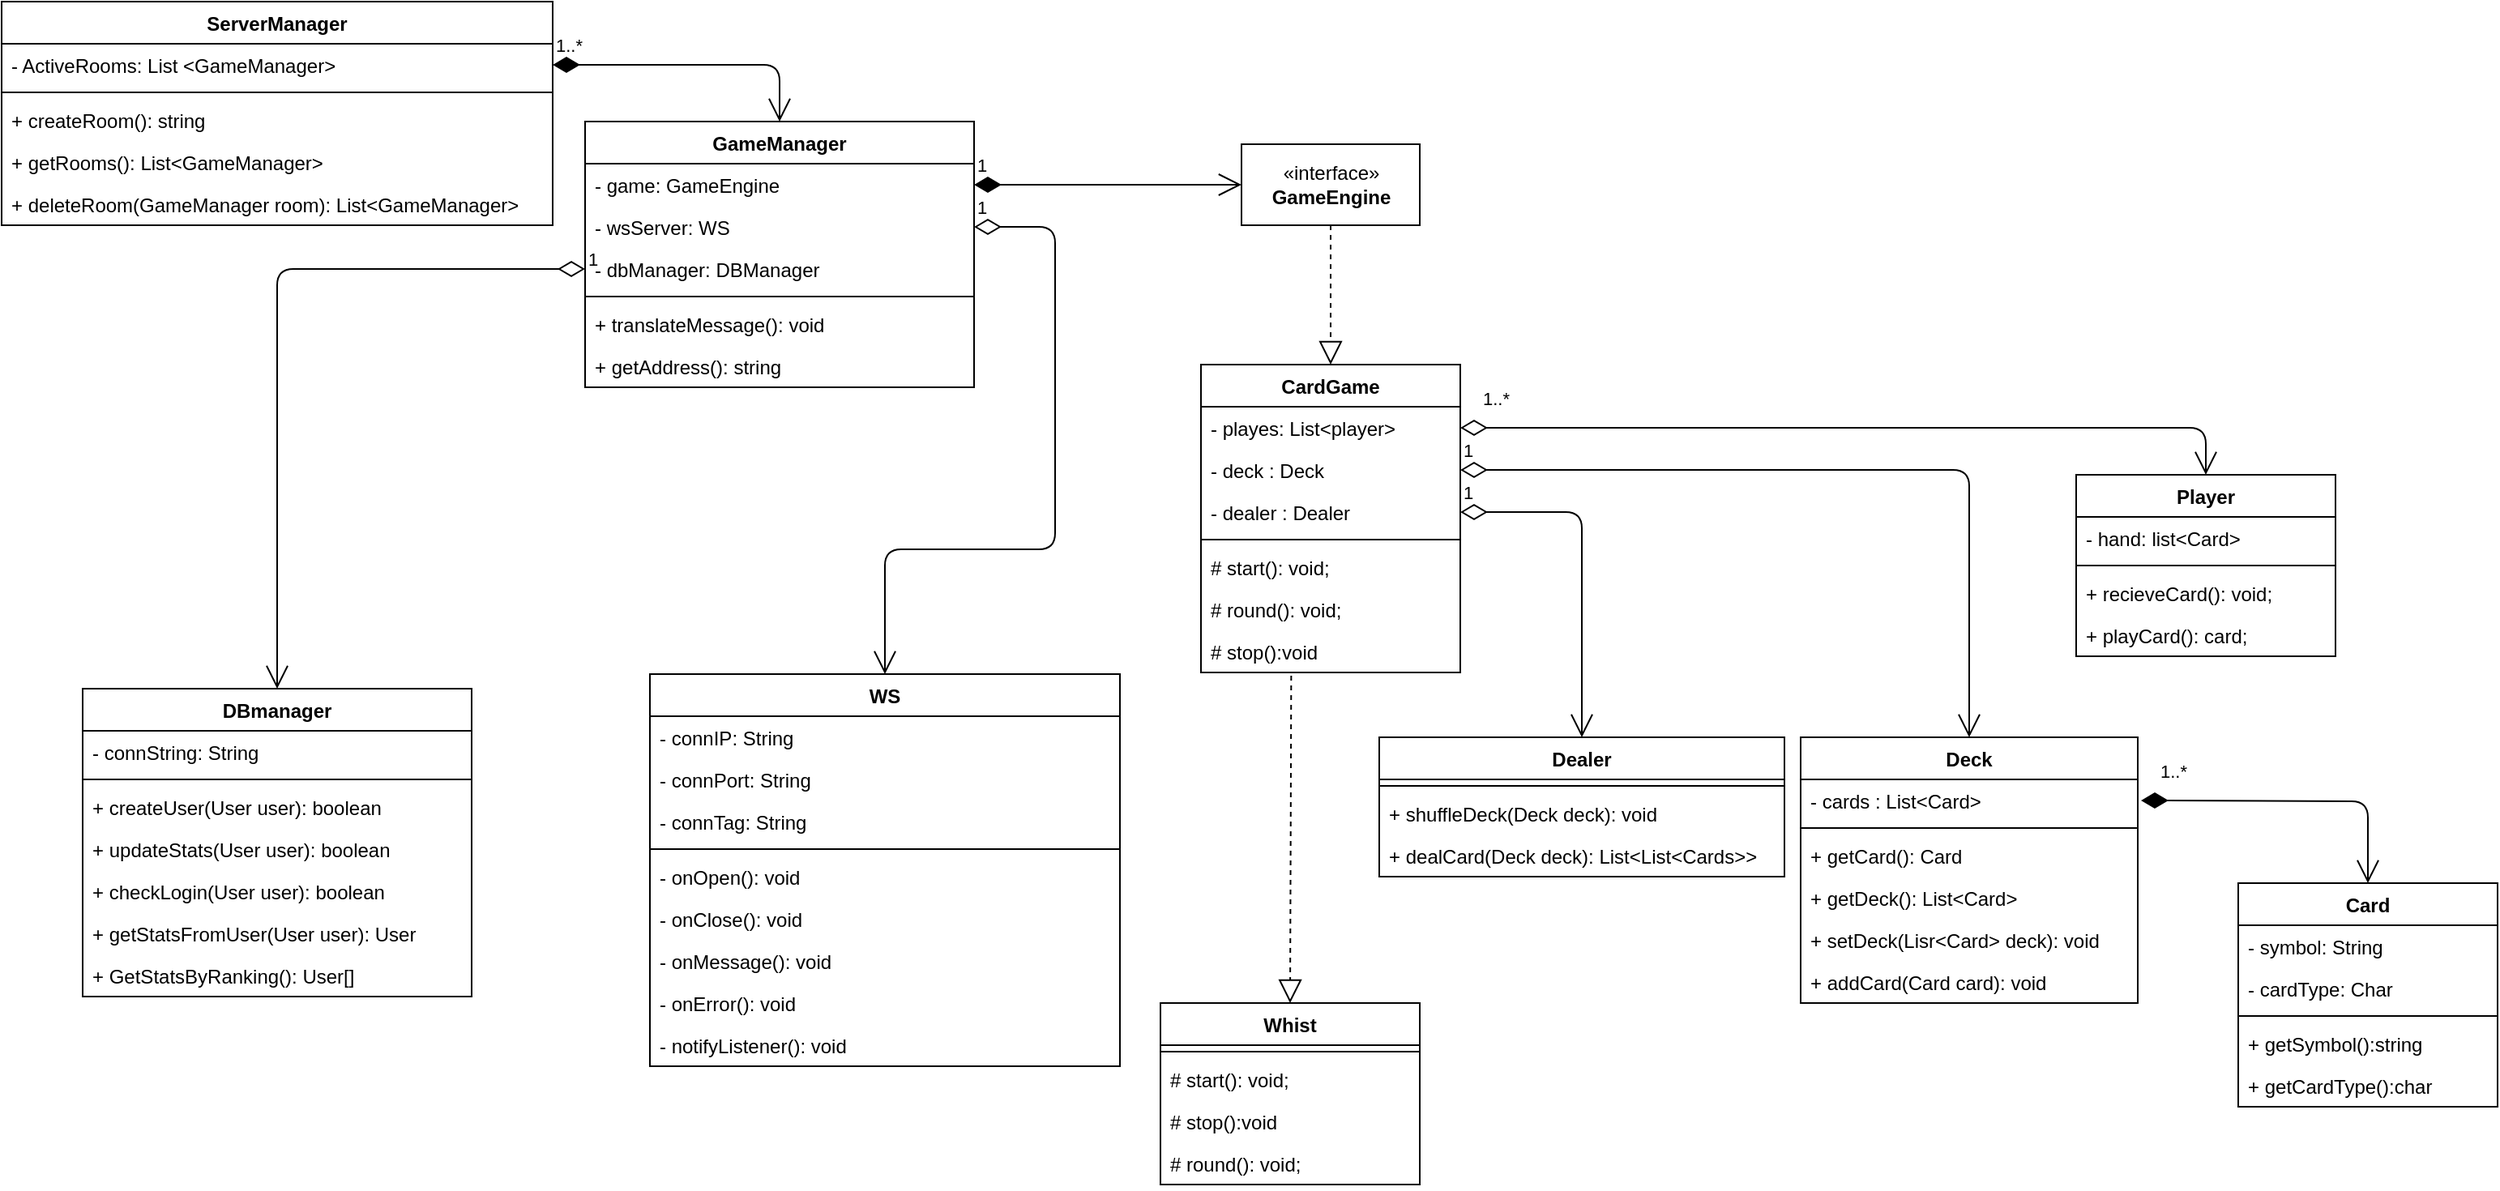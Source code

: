 <mxfile version="14.9.6" type="device"><diagram id="LGpvp5MiIzymhtDuvNgW" name="Side-1"><mxGraphModel dx="1221" dy="714" grid="1" gridSize="10" guides="1" tooltips="1" connect="1" arrows="1" fold="1" page="1" pageScale="1" pageWidth="827" pageHeight="1169" math="0" shadow="0"><root><mxCell id="0"/><mxCell id="1" parent="0"/><mxCell id="LhbMyZ6HMKAQBiNXWhEx-1" value="Player" style="swimlane;fontStyle=1;align=center;verticalAlign=top;childLayout=stackLayout;horizontal=1;startSize=26;horizontalStack=0;resizeParent=1;resizeParentMax=0;resizeLast=0;collapsible=1;marginBottom=0;" parent="1" vertex="1"><mxGeometry x="1300" y="318" width="160" height="112" as="geometry"/></mxCell><mxCell id="LhbMyZ6HMKAQBiNXWhEx-2" value="- hand: list&lt;Card&gt;" style="text;strokeColor=none;fillColor=none;align=left;verticalAlign=top;spacingLeft=4;spacingRight=4;overflow=hidden;rotatable=0;points=[[0,0.5],[1,0.5]];portConstraint=eastwest;" parent="LhbMyZ6HMKAQBiNXWhEx-1" vertex="1"><mxGeometry y="26" width="160" height="26" as="geometry"/></mxCell><mxCell id="LhbMyZ6HMKAQBiNXWhEx-3" value="" style="line;strokeWidth=1;fillColor=none;align=left;verticalAlign=middle;spacingTop=-1;spacingLeft=3;spacingRight=3;rotatable=0;labelPosition=right;points=[];portConstraint=eastwest;" parent="LhbMyZ6HMKAQBiNXWhEx-1" vertex="1"><mxGeometry y="52" width="160" height="8" as="geometry"/></mxCell><mxCell id="LhbMyZ6HMKAQBiNXWhEx-4" value="+ recieveCard(): void;" style="text;strokeColor=none;fillColor=none;align=left;verticalAlign=top;spacingLeft=4;spacingRight=4;overflow=hidden;rotatable=0;points=[[0,0.5],[1,0.5]];portConstraint=eastwest;" parent="LhbMyZ6HMKAQBiNXWhEx-1" vertex="1"><mxGeometry y="60" width="160" height="26" as="geometry"/></mxCell><mxCell id="BYVZmwrGk3JprqsjYRn_-6" value="+ playCard(): card;" style="text;strokeColor=none;fillColor=none;align=left;verticalAlign=top;spacingLeft=4;spacingRight=4;overflow=hidden;rotatable=0;points=[[0,0.5],[1,0.5]];portConstraint=eastwest;" parent="LhbMyZ6HMKAQBiNXWhEx-1" vertex="1"><mxGeometry y="86" width="160" height="26" as="geometry"/></mxCell><mxCell id="LhbMyZ6HMKAQBiNXWhEx-5" value="CardGame" style="swimlane;fontStyle=1;align=center;verticalAlign=top;childLayout=stackLayout;horizontal=1;startSize=26;horizontalStack=0;resizeParent=1;resizeParentMax=0;resizeLast=0;collapsible=1;marginBottom=0;" parent="1" vertex="1"><mxGeometry x="760" y="250" width="160" height="190" as="geometry"/></mxCell><mxCell id="LhbMyZ6HMKAQBiNXWhEx-6" value="- playes: List&lt;player&gt;" style="text;strokeColor=none;fillColor=none;align=left;verticalAlign=top;spacingLeft=4;spacingRight=4;overflow=hidden;rotatable=0;points=[[0,0.5],[1,0.5]];portConstraint=eastwest;" parent="LhbMyZ6HMKAQBiNXWhEx-5" vertex="1"><mxGeometry y="26" width="160" height="26" as="geometry"/></mxCell><mxCell id="LhbMyZ6HMKAQBiNXWhEx-14" value="- deck : Deck" style="text;strokeColor=none;fillColor=none;align=left;verticalAlign=top;spacingLeft=4;spacingRight=4;overflow=hidden;rotatable=0;points=[[0,0.5],[1,0.5]];portConstraint=eastwest;" parent="LhbMyZ6HMKAQBiNXWhEx-5" vertex="1"><mxGeometry y="52" width="160" height="26" as="geometry"/></mxCell><mxCell id="BYVZmwrGk3JprqsjYRn_-9" value="- dealer : Dealer" style="text;strokeColor=none;fillColor=none;align=left;verticalAlign=top;spacingLeft=4;spacingRight=4;overflow=hidden;rotatable=0;points=[[0,0.5],[1,0.5]];portConstraint=eastwest;" parent="LhbMyZ6HMKAQBiNXWhEx-5" vertex="1"><mxGeometry y="78" width="160" height="26" as="geometry"/></mxCell><mxCell id="LhbMyZ6HMKAQBiNXWhEx-7" value="" style="line;strokeWidth=1;fillColor=none;align=left;verticalAlign=middle;spacingTop=-1;spacingLeft=3;spacingRight=3;rotatable=0;labelPosition=right;points=[];portConstraint=eastwest;" parent="LhbMyZ6HMKAQBiNXWhEx-5" vertex="1"><mxGeometry y="104" width="160" height="8" as="geometry"/></mxCell><mxCell id="LhbMyZ6HMKAQBiNXWhEx-8" value="# start(): void;" style="text;strokeColor=none;fillColor=none;align=left;verticalAlign=top;spacingLeft=4;spacingRight=4;overflow=hidden;rotatable=0;points=[[0,0.5],[1,0.5]];portConstraint=eastwest;" parent="LhbMyZ6HMKAQBiNXWhEx-5" vertex="1"><mxGeometry y="112" width="160" height="26" as="geometry"/></mxCell><mxCell id="BYVZmwrGk3JprqsjYRn_-10" value="# round(): void;" style="text;strokeColor=none;fillColor=none;align=left;verticalAlign=top;spacingLeft=4;spacingRight=4;overflow=hidden;rotatable=0;points=[[0,0.5],[1,0.5]];portConstraint=eastwest;" parent="LhbMyZ6HMKAQBiNXWhEx-5" vertex="1"><mxGeometry y="138" width="160" height="26" as="geometry"/></mxCell><mxCell id="BYVZmwrGk3JprqsjYRn_-11" value="# stop():void" style="text;strokeColor=none;fillColor=none;align=left;verticalAlign=top;spacingLeft=4;spacingRight=4;overflow=hidden;rotatable=0;points=[[0,0.5],[1,0.5]];portConstraint=eastwest;" parent="LhbMyZ6HMKAQBiNXWhEx-5" vertex="1"><mxGeometry y="164" width="160" height="26" as="geometry"/></mxCell><mxCell id="LhbMyZ6HMKAQBiNXWhEx-9" value="Card" style="swimlane;fontStyle=1;align=center;verticalAlign=top;childLayout=stackLayout;horizontal=1;startSize=26;horizontalStack=0;resizeParent=1;resizeParentMax=0;resizeLast=0;collapsible=1;marginBottom=0;" parent="1" vertex="1"><mxGeometry x="1400" y="570" width="160" height="138" as="geometry"/></mxCell><mxCell id="LhbMyZ6HMKAQBiNXWhEx-10" value="- symbol: String" style="text;strokeColor=none;fillColor=none;align=left;verticalAlign=top;spacingLeft=4;spacingRight=4;overflow=hidden;rotatable=0;points=[[0,0.5],[1,0.5]];portConstraint=eastwest;" parent="LhbMyZ6HMKAQBiNXWhEx-9" vertex="1"><mxGeometry y="26" width="160" height="26" as="geometry"/></mxCell><mxCell id="BYVZmwrGk3JprqsjYRn_-7" value="- cardType: Char" style="text;strokeColor=none;fillColor=none;align=left;verticalAlign=top;spacingLeft=4;spacingRight=4;overflow=hidden;rotatable=0;points=[[0,0.5],[1,0.5]];portConstraint=eastwest;" parent="LhbMyZ6HMKAQBiNXWhEx-9" vertex="1"><mxGeometry y="52" width="160" height="26" as="geometry"/></mxCell><mxCell id="LhbMyZ6HMKAQBiNXWhEx-11" value="" style="line;strokeWidth=1;fillColor=none;align=left;verticalAlign=middle;spacingTop=-1;spacingLeft=3;spacingRight=3;rotatable=0;labelPosition=right;points=[];portConstraint=eastwest;" parent="LhbMyZ6HMKAQBiNXWhEx-9" vertex="1"><mxGeometry y="78" width="160" height="8" as="geometry"/></mxCell><mxCell id="LhbMyZ6HMKAQBiNXWhEx-12" value="+ getSymbol():string" style="text;strokeColor=none;fillColor=none;align=left;verticalAlign=top;spacingLeft=4;spacingRight=4;overflow=hidden;rotatable=0;points=[[0,0.5],[1,0.5]];portConstraint=eastwest;" parent="LhbMyZ6HMKAQBiNXWhEx-9" vertex="1"><mxGeometry y="86" width="160" height="26" as="geometry"/></mxCell><mxCell id="BYVZmwrGk3JprqsjYRn_-8" value="+ getCardType():char" style="text;strokeColor=none;fillColor=none;align=left;verticalAlign=top;spacingLeft=4;spacingRight=4;overflow=hidden;rotatable=0;points=[[0,0.5],[1,0.5]];portConstraint=eastwest;" parent="LhbMyZ6HMKAQBiNXWhEx-9" vertex="1"><mxGeometry y="112" width="160" height="26" as="geometry"/></mxCell><mxCell id="LhbMyZ6HMKAQBiNXWhEx-13" value="Dealer" style="swimlane;fontStyle=1;align=center;verticalAlign=top;childLayout=stackLayout;horizontal=1;startSize=26;horizontalStack=0;resizeParent=1;resizeParentMax=0;resizeLast=0;collapsible=1;marginBottom=0;" parent="1" vertex="1"><mxGeometry x="870" y="480" width="250" height="86" as="geometry"/></mxCell><mxCell id="LhbMyZ6HMKAQBiNXWhEx-15" value="" style="line;strokeWidth=1;fillColor=none;align=left;verticalAlign=middle;spacingTop=-1;spacingLeft=3;spacingRight=3;rotatable=0;labelPosition=right;points=[];portConstraint=eastwest;" parent="LhbMyZ6HMKAQBiNXWhEx-13" vertex="1"><mxGeometry y="26" width="250" height="8" as="geometry"/></mxCell><mxCell id="LhbMyZ6HMKAQBiNXWhEx-16" value="+ shuffleDeck(Deck deck): void" style="text;strokeColor=none;fillColor=none;align=left;verticalAlign=top;spacingLeft=4;spacingRight=4;overflow=hidden;rotatable=0;points=[[0,0.5],[1,0.5]];portConstraint=eastwest;" parent="LhbMyZ6HMKAQBiNXWhEx-13" vertex="1"><mxGeometry y="34" width="250" height="26" as="geometry"/></mxCell><mxCell id="BYVZmwrGk3JprqsjYRn_-3" value="+ dealCard(Deck deck): List&lt;List&lt;Cards&gt;&gt;" style="text;strokeColor=none;fillColor=none;align=left;verticalAlign=top;spacingLeft=4;spacingRight=4;overflow=hidden;rotatable=0;points=[[0,0.5],[1,0.5]];portConstraint=eastwest;" parent="LhbMyZ6HMKAQBiNXWhEx-13" vertex="1"><mxGeometry y="60" width="250" height="26" as="geometry"/></mxCell><mxCell id="LhbMyZ6HMKAQBiNXWhEx-17" value="Deck" style="swimlane;fontStyle=1;align=center;verticalAlign=top;childLayout=stackLayout;horizontal=1;startSize=26;horizontalStack=0;resizeParent=1;resizeParentMax=0;resizeLast=0;collapsible=1;marginBottom=0;" parent="1" vertex="1"><mxGeometry x="1130" y="480" width="208" height="164" as="geometry"/></mxCell><mxCell id="LhbMyZ6HMKAQBiNXWhEx-18" value="- cards : List&lt;Card&gt;" style="text;strokeColor=none;fillColor=none;align=left;verticalAlign=top;spacingLeft=4;spacingRight=4;overflow=hidden;rotatable=0;points=[[0,0.5],[1,0.5]];portConstraint=eastwest;" parent="LhbMyZ6HMKAQBiNXWhEx-17" vertex="1"><mxGeometry y="26" width="208" height="26" as="geometry"/></mxCell><mxCell id="LhbMyZ6HMKAQBiNXWhEx-19" value="" style="line;strokeWidth=1;fillColor=none;align=left;verticalAlign=middle;spacingTop=-1;spacingLeft=3;spacingRight=3;rotatable=0;labelPosition=right;points=[];portConstraint=eastwest;" parent="LhbMyZ6HMKAQBiNXWhEx-17" vertex="1"><mxGeometry y="52" width="208" height="8" as="geometry"/></mxCell><mxCell id="BYVZmwrGk3JprqsjYRn_-4" value="+ getCard(): Card  &#10;" style="text;strokeColor=none;fillColor=none;align=left;verticalAlign=top;spacingLeft=4;spacingRight=4;overflow=hidden;rotatable=0;points=[[0,0.5],[1,0.5]];portConstraint=eastwest;" parent="LhbMyZ6HMKAQBiNXWhEx-17" vertex="1"><mxGeometry y="60" width="208" height="26" as="geometry"/></mxCell><mxCell id="BYVZmwrGk3JprqsjYRn_-5" value="+ getDeck(): List&lt;Card&gt;" style="text;strokeColor=none;fillColor=none;align=left;verticalAlign=top;spacingLeft=4;spacingRight=4;overflow=hidden;rotatable=0;points=[[0,0.5],[1,0.5]];portConstraint=eastwest;" parent="LhbMyZ6HMKAQBiNXWhEx-17" vertex="1"><mxGeometry y="86" width="208" height="26" as="geometry"/></mxCell><mxCell id="XsHjiqZLsmGGSzh8XiQV-6" value="+ setDeck(Lisr&lt;Card&gt; deck): void" style="text;strokeColor=none;fillColor=none;align=left;verticalAlign=top;spacingLeft=4;spacingRight=4;overflow=hidden;rotatable=0;points=[[0,0.5],[1,0.5]];portConstraint=eastwest;" parent="LhbMyZ6HMKAQBiNXWhEx-17" vertex="1"><mxGeometry y="112" width="208" height="26" as="geometry"/></mxCell><mxCell id="LhbMyZ6HMKAQBiNXWhEx-20" value="+ addCard(Card card): void" style="text;strokeColor=none;fillColor=none;align=left;verticalAlign=top;spacingLeft=4;spacingRight=4;overflow=hidden;rotatable=0;points=[[0,0.5],[1,0.5]];portConstraint=eastwest;" parent="LhbMyZ6HMKAQBiNXWhEx-17" vertex="1"><mxGeometry y="138" width="208" height="26" as="geometry"/></mxCell><mxCell id="LhbMyZ6HMKAQBiNXWhEx-21" value="Whist" style="swimlane;fontStyle=1;align=center;verticalAlign=top;childLayout=stackLayout;horizontal=1;startSize=26;horizontalStack=0;resizeParent=1;resizeParentMax=0;resizeLast=0;collapsible=1;marginBottom=0;" parent="1" vertex="1"><mxGeometry x="735" y="644" width="160" height="112" as="geometry"/></mxCell><mxCell id="LhbMyZ6HMKAQBiNXWhEx-23" value="" style="line;strokeWidth=1;fillColor=none;align=left;verticalAlign=middle;spacingTop=-1;spacingLeft=3;spacingRight=3;rotatable=0;labelPosition=right;points=[];portConstraint=eastwest;" parent="LhbMyZ6HMKAQBiNXWhEx-21" vertex="1"><mxGeometry y="26" width="160" height="8" as="geometry"/></mxCell><mxCell id="gv6tGuNGhFTWK5HiYNQQ-4" value="# start(): void;" style="text;strokeColor=none;fillColor=none;align=left;verticalAlign=top;spacingLeft=4;spacingRight=4;overflow=hidden;rotatable=0;points=[[0,0.5],[1,0.5]];portConstraint=eastwest;" parent="LhbMyZ6HMKAQBiNXWhEx-21" vertex="1"><mxGeometry y="34" width="160" height="26" as="geometry"/></mxCell><mxCell id="gv6tGuNGhFTWK5HiYNQQ-6" value="# stop():void" style="text;strokeColor=none;fillColor=none;align=left;verticalAlign=top;spacingLeft=4;spacingRight=4;overflow=hidden;rotatable=0;points=[[0,0.5],[1,0.5]];portConstraint=eastwest;" parent="LhbMyZ6HMKAQBiNXWhEx-21" vertex="1"><mxGeometry y="60" width="160" height="26" as="geometry"/></mxCell><mxCell id="gv6tGuNGhFTWK5HiYNQQ-5" value="# round(): void;" style="text;strokeColor=none;fillColor=none;align=left;verticalAlign=top;spacingLeft=4;spacingRight=4;overflow=hidden;rotatable=0;points=[[0,0.5],[1,0.5]];portConstraint=eastwest;" parent="LhbMyZ6HMKAQBiNXWhEx-21" vertex="1"><mxGeometry y="86" width="160" height="26" as="geometry"/></mxCell><mxCell id="LhbMyZ6HMKAQBiNXWhEx-38" value="«interface»&lt;br&gt;&lt;b&gt;GameEngine&lt;/b&gt;" style="html=1;" parent="1" vertex="1"><mxGeometry x="785" y="114" width="110" height="50" as="geometry"/></mxCell><mxCell id="LhbMyZ6HMKAQBiNXWhEx-39" value="GameManager" style="swimlane;fontStyle=1;align=center;verticalAlign=top;childLayout=stackLayout;horizontal=1;startSize=26;horizontalStack=0;resizeParent=1;resizeParentMax=0;resizeLast=0;collapsible=1;marginBottom=0;" parent="1" vertex="1"><mxGeometry x="380" y="100" width="240" height="164" as="geometry"/></mxCell><mxCell id="gv6tGuNGhFTWK5HiYNQQ-1" value="- game: GameEngine" style="text;strokeColor=none;fillColor=none;align=left;verticalAlign=top;spacingLeft=4;spacingRight=4;overflow=hidden;rotatable=0;points=[[0,0.5],[1,0.5]];portConstraint=eastwest;" parent="LhbMyZ6HMKAQBiNXWhEx-39" vertex="1"><mxGeometry y="26" width="240" height="26" as="geometry"/></mxCell><mxCell id="gv6tGuNGhFTWK5HiYNQQ-2" value="- wsServer: WS" style="text;strokeColor=none;fillColor=none;align=left;verticalAlign=top;spacingLeft=4;spacingRight=4;overflow=hidden;rotatable=0;points=[[0,0.5],[1,0.5]];portConstraint=eastwest;" parent="LhbMyZ6HMKAQBiNXWhEx-39" vertex="1"><mxGeometry y="52" width="240" height="26" as="geometry"/></mxCell><mxCell id="LhbMyZ6HMKAQBiNXWhEx-40" value="- dbManager: DBManager" style="text;strokeColor=none;fillColor=none;align=left;verticalAlign=top;spacingLeft=4;spacingRight=4;overflow=hidden;rotatable=0;points=[[0,0.5],[1,0.5]];portConstraint=eastwest;" parent="LhbMyZ6HMKAQBiNXWhEx-39" vertex="1"><mxGeometry y="78" width="240" height="26" as="geometry"/></mxCell><mxCell id="LhbMyZ6HMKAQBiNXWhEx-41" value="" style="line;strokeWidth=1;fillColor=none;align=left;verticalAlign=middle;spacingTop=-1;spacingLeft=3;spacingRight=3;rotatable=0;labelPosition=right;points=[];portConstraint=eastwest;" parent="LhbMyZ6HMKAQBiNXWhEx-39" vertex="1"><mxGeometry y="104" width="240" height="8" as="geometry"/></mxCell><mxCell id="LhbMyZ6HMKAQBiNXWhEx-42" value="+ translateMessage(): void" style="text;strokeColor=none;fillColor=none;align=left;verticalAlign=top;spacingLeft=4;spacingRight=4;overflow=hidden;rotatable=0;points=[[0,0.5],[1,0.5]];portConstraint=eastwest;" parent="LhbMyZ6HMKAQBiNXWhEx-39" vertex="1"><mxGeometry y="112" width="240" height="26" as="geometry"/></mxCell><mxCell id="gv6tGuNGhFTWK5HiYNQQ-3" value="+ getAddress(): string" style="text;strokeColor=none;fillColor=none;align=left;verticalAlign=top;spacingLeft=4;spacingRight=4;overflow=hidden;rotatable=0;points=[[0,0.5],[1,0.5]];portConstraint=eastwest;" parent="LhbMyZ6HMKAQBiNXWhEx-39" vertex="1"><mxGeometry y="138" width="240" height="26" as="geometry"/></mxCell><mxCell id="LhbMyZ6HMKAQBiNXWhEx-43" value="WS" style="swimlane;fontStyle=1;align=center;verticalAlign=top;childLayout=stackLayout;horizontal=1;startSize=26;horizontalStack=0;resizeParent=1;resizeParentMax=0;resizeLast=0;collapsible=1;marginBottom=0;" parent="1" vertex="1"><mxGeometry x="420" y="441" width="290" height="242" as="geometry"/></mxCell><mxCell id="XsHjiqZLsmGGSzh8XiQV-8" value="- connIP: String" style="text;strokeColor=none;fillColor=none;align=left;verticalAlign=top;spacingLeft=4;spacingRight=4;overflow=hidden;rotatable=0;points=[[0,0.5],[1,0.5]];portConstraint=eastwest;" parent="LhbMyZ6HMKAQBiNXWhEx-43" vertex="1"><mxGeometry y="26" width="290" height="26" as="geometry"/></mxCell><mxCell id="XsHjiqZLsmGGSzh8XiQV-7" value="- connPort: String" style="text;strokeColor=none;fillColor=none;align=left;verticalAlign=top;spacingLeft=4;spacingRight=4;overflow=hidden;rotatable=0;points=[[0,0.5],[1,0.5]];portConstraint=eastwest;" parent="LhbMyZ6HMKAQBiNXWhEx-43" vertex="1"><mxGeometry y="52" width="290" height="26" as="geometry"/></mxCell><mxCell id="LhbMyZ6HMKAQBiNXWhEx-44" value="- connTag: String" style="text;strokeColor=none;fillColor=none;align=left;verticalAlign=top;spacingLeft=4;spacingRight=4;overflow=hidden;rotatable=0;points=[[0,0.5],[1,0.5]];portConstraint=eastwest;" parent="LhbMyZ6HMKAQBiNXWhEx-43" vertex="1"><mxGeometry y="78" width="290" height="26" as="geometry"/></mxCell><mxCell id="LhbMyZ6HMKAQBiNXWhEx-45" value="" style="line;strokeWidth=1;fillColor=none;align=left;verticalAlign=middle;spacingTop=-1;spacingLeft=3;spacingRight=3;rotatable=0;labelPosition=right;points=[];portConstraint=eastwest;" parent="LhbMyZ6HMKAQBiNXWhEx-43" vertex="1"><mxGeometry y="104" width="290" height="8" as="geometry"/></mxCell><mxCell id="LhbMyZ6HMKAQBiNXWhEx-46" value="- onOpen(): void" style="text;strokeColor=none;fillColor=none;align=left;verticalAlign=top;spacingLeft=4;spacingRight=4;overflow=hidden;rotatable=0;points=[[0,0.5],[1,0.5]];portConstraint=eastwest;" parent="LhbMyZ6HMKAQBiNXWhEx-43" vertex="1"><mxGeometry y="112" width="290" height="26" as="geometry"/></mxCell><mxCell id="XsHjiqZLsmGGSzh8XiQV-9" value="- onClose(): void" style="text;strokeColor=none;fillColor=none;align=left;verticalAlign=top;spacingLeft=4;spacingRight=4;overflow=hidden;rotatable=0;points=[[0,0.5],[1,0.5]];portConstraint=eastwest;" parent="LhbMyZ6HMKAQBiNXWhEx-43" vertex="1"><mxGeometry y="138" width="290" height="26" as="geometry"/></mxCell><mxCell id="XsHjiqZLsmGGSzh8XiQV-10" value="- onMessage(): void" style="text;strokeColor=none;fillColor=none;align=left;verticalAlign=top;spacingLeft=4;spacingRight=4;overflow=hidden;rotatable=0;points=[[0,0.5],[1,0.5]];portConstraint=eastwest;" parent="LhbMyZ6HMKAQBiNXWhEx-43" vertex="1"><mxGeometry y="164" width="290" height="26" as="geometry"/></mxCell><mxCell id="XsHjiqZLsmGGSzh8XiQV-11" value="- onError(): void" style="text;strokeColor=none;fillColor=none;align=left;verticalAlign=top;spacingLeft=4;spacingRight=4;overflow=hidden;rotatable=0;points=[[0,0.5],[1,0.5]];portConstraint=eastwest;" parent="LhbMyZ6HMKAQBiNXWhEx-43" vertex="1"><mxGeometry y="190" width="290" height="26" as="geometry"/></mxCell><mxCell id="XsHjiqZLsmGGSzh8XiQV-12" value="- notifyListener(): void" style="text;strokeColor=none;fillColor=none;align=left;verticalAlign=top;spacingLeft=4;spacingRight=4;overflow=hidden;rotatable=0;points=[[0,0.5],[1,0.5]];portConstraint=eastwest;" parent="LhbMyZ6HMKAQBiNXWhEx-43" vertex="1"><mxGeometry y="216" width="290" height="26" as="geometry"/></mxCell><mxCell id="LhbMyZ6HMKAQBiNXWhEx-47" value="ServerManager" style="swimlane;fontStyle=1;align=center;verticalAlign=top;childLayout=stackLayout;horizontal=1;startSize=26;horizontalStack=0;resizeParent=1;resizeParentMax=0;resizeLast=0;collapsible=1;marginBottom=0;" parent="1" vertex="1"><mxGeometry x="20" y="26" width="340" height="138" as="geometry"/></mxCell><mxCell id="LhbMyZ6HMKAQBiNXWhEx-48" value="- ActiveRooms: List &lt;GameManager&gt;" style="text;strokeColor=none;fillColor=none;align=left;verticalAlign=top;spacingLeft=4;spacingRight=4;overflow=hidden;rotatable=0;points=[[0,0.5],[1,0.5]];portConstraint=eastwest;" parent="LhbMyZ6HMKAQBiNXWhEx-47" vertex="1"><mxGeometry y="26" width="340" height="26" as="geometry"/></mxCell><mxCell id="LhbMyZ6HMKAQBiNXWhEx-49" value="" style="line;strokeWidth=1;fillColor=none;align=left;verticalAlign=middle;spacingTop=-1;spacingLeft=3;spacingRight=3;rotatable=0;labelPosition=right;points=[];portConstraint=eastwest;" parent="LhbMyZ6HMKAQBiNXWhEx-47" vertex="1"><mxGeometry y="52" width="340" height="8" as="geometry"/></mxCell><mxCell id="XsHjiqZLsmGGSzh8XiQV-13" value="+ createRoom(): string" style="text;strokeColor=none;fillColor=none;align=left;verticalAlign=top;spacingLeft=4;spacingRight=4;overflow=hidden;rotatable=0;points=[[0,0.5],[1,0.5]];portConstraint=eastwest;" parent="LhbMyZ6HMKAQBiNXWhEx-47" vertex="1"><mxGeometry y="60" width="340" height="26" as="geometry"/></mxCell><mxCell id="XsHjiqZLsmGGSzh8XiQV-14" value="+ getRooms(): List&lt;GameManager&gt;" style="text;strokeColor=none;fillColor=none;align=left;verticalAlign=top;spacingLeft=4;spacingRight=4;overflow=hidden;rotatable=0;points=[[0,0.5],[1,0.5]];portConstraint=eastwest;" parent="LhbMyZ6HMKAQBiNXWhEx-47" vertex="1"><mxGeometry y="86" width="340" height="26" as="geometry"/></mxCell><mxCell id="LhbMyZ6HMKAQBiNXWhEx-50" value="+ deleteRoom(GameManager room): List&lt;GameManager&gt;" style="text;strokeColor=none;fillColor=none;align=left;verticalAlign=top;spacingLeft=4;spacingRight=4;overflow=hidden;rotatable=0;points=[[0,0.5],[1,0.5]];portConstraint=eastwest;" parent="LhbMyZ6HMKAQBiNXWhEx-47" vertex="1"><mxGeometry y="112" width="340" height="26" as="geometry"/></mxCell><mxCell id="BYVZmwrGk3JprqsjYRn_-12" value="DBmanager" style="swimlane;fontStyle=1;align=center;verticalAlign=top;childLayout=stackLayout;horizontal=1;startSize=26;horizontalStack=0;resizeParent=1;resizeParentMax=0;resizeLast=0;collapsible=1;marginBottom=0;" parent="1" vertex="1"><mxGeometry x="70" y="450" width="240" height="190" as="geometry"/></mxCell><mxCell id="BYVZmwrGk3JprqsjYRn_-13" value="- connString: String" style="text;strokeColor=none;fillColor=none;align=left;verticalAlign=top;spacingLeft=4;spacingRight=4;overflow=hidden;rotatable=0;points=[[0,0.5],[1,0.5]];portConstraint=eastwest;" parent="BYVZmwrGk3JprqsjYRn_-12" vertex="1"><mxGeometry y="26" width="240" height="26" as="geometry"/></mxCell><mxCell id="BYVZmwrGk3JprqsjYRn_-14" value="" style="line;strokeWidth=1;fillColor=none;align=left;verticalAlign=middle;spacingTop=-1;spacingLeft=3;spacingRight=3;rotatable=0;labelPosition=right;points=[];portConstraint=eastwest;" parent="BYVZmwrGk3JprqsjYRn_-12" vertex="1"><mxGeometry y="52" width="240" height="8" as="geometry"/></mxCell><mxCell id="BYVZmwrGk3JprqsjYRn_-15" value="+ createUser(User user): boolean" style="text;strokeColor=none;fillColor=none;align=left;verticalAlign=top;spacingLeft=4;spacingRight=4;overflow=hidden;rotatable=0;points=[[0,0.5],[1,0.5]];portConstraint=eastwest;" parent="BYVZmwrGk3JprqsjYRn_-12" vertex="1"><mxGeometry y="60" width="240" height="26" as="geometry"/></mxCell><mxCell id="XsHjiqZLsmGGSzh8XiQV-1" value="+ updateStats(User user): boolean" style="text;strokeColor=none;fillColor=none;align=left;verticalAlign=top;spacingLeft=4;spacingRight=4;overflow=hidden;rotatable=0;points=[[0,0.5],[1,0.5]];portConstraint=eastwest;" parent="BYVZmwrGk3JprqsjYRn_-12" vertex="1"><mxGeometry y="86" width="240" height="26" as="geometry"/></mxCell><mxCell id="XsHjiqZLsmGGSzh8XiQV-4" value="+ checkLogin(User user): boolean" style="text;strokeColor=none;fillColor=none;align=left;verticalAlign=top;spacingLeft=4;spacingRight=4;overflow=hidden;rotatable=0;points=[[0,0.5],[1,0.5]];portConstraint=eastwest;" parent="BYVZmwrGk3JprqsjYRn_-12" vertex="1"><mxGeometry y="112" width="240" height="26" as="geometry"/></mxCell><mxCell id="XsHjiqZLsmGGSzh8XiQV-2" value="+ getStatsFromUser(User user): User" style="text;strokeColor=none;fillColor=none;align=left;verticalAlign=top;spacingLeft=4;spacingRight=4;overflow=hidden;rotatable=0;points=[[0,0.5],[1,0.5]];portConstraint=eastwest;" parent="BYVZmwrGk3JprqsjYRn_-12" vertex="1"><mxGeometry y="138" width="240" height="26" as="geometry"/></mxCell><mxCell id="XsHjiqZLsmGGSzh8XiQV-3" value="+ GetStatsByRanking(): User[]" style="text;strokeColor=none;fillColor=none;align=left;verticalAlign=top;spacingLeft=4;spacingRight=4;overflow=hidden;rotatable=0;points=[[0,0.5],[1,0.5]];portConstraint=eastwest;" parent="BYVZmwrGk3JprqsjYRn_-12" vertex="1"><mxGeometry y="164" width="240" height="26" as="geometry"/></mxCell><mxCell id="gv6tGuNGhFTWK5HiYNQQ-7" value="1..*" style="endArrow=open;html=1;endSize=12;startArrow=diamondThin;startSize=14;startFill=0;edgeStyle=orthogonalEdgeStyle;align=left;verticalAlign=bottom;exitX=1;exitY=0.5;exitDx=0;exitDy=0;entryX=0.5;entryY=0;entryDx=0;entryDy=0;" parent="1" source="LhbMyZ6HMKAQBiNXWhEx-6" target="LhbMyZ6HMKAQBiNXWhEx-1" edge="1"><mxGeometry x="-0.95" y="9" relative="1" as="geometry"><mxPoint x="880" y="520" as="sourcePoint"/><mxPoint x="1040" y="520" as="targetPoint"/><mxPoint as="offset"/></mxGeometry></mxCell><mxCell id="gv6tGuNGhFTWK5HiYNQQ-8" value="1..*" style="endArrow=open;html=1;endSize=12;startArrow=diamondThin;startSize=14;startFill=1;edgeStyle=orthogonalEdgeStyle;align=left;verticalAlign=bottom;entryX=0.5;entryY=0;entryDx=0;entryDy=0;" parent="1" target="LhbMyZ6HMKAQBiNXWhEx-9" edge="1"><mxGeometry x="-0.895" y="9" relative="1" as="geometry"><mxPoint x="1340" y="519" as="sourcePoint"/><mxPoint x="1040" y="520" as="targetPoint"/><mxPoint as="offset"/></mxGeometry></mxCell><mxCell id="gv6tGuNGhFTWK5HiYNQQ-9" value="1" style="endArrow=open;html=1;endSize=12;startArrow=diamondThin;startSize=14;startFill=0;edgeStyle=orthogonalEdgeStyle;align=left;verticalAlign=bottom;exitX=1;exitY=0.5;exitDx=0;exitDy=0;entryX=0.5;entryY=0;entryDx=0;entryDy=0;" parent="1" source="BYVZmwrGk3JprqsjYRn_-9" target="LhbMyZ6HMKAQBiNXWhEx-13" edge="1"><mxGeometry x="-1" y="3" relative="1" as="geometry"><mxPoint x="1220" y="550" as="sourcePoint"/><mxPoint x="1380" y="550" as="targetPoint"/><Array as="points"><mxPoint x="995" y="341"/></Array></mxGeometry></mxCell><mxCell id="gv6tGuNGhFTWK5HiYNQQ-13" value="1" style="endArrow=open;html=1;endSize=12;startArrow=diamondThin;startSize=14;startFill=0;edgeStyle=orthogonalEdgeStyle;align=left;verticalAlign=bottom;exitX=1;exitY=0.5;exitDx=0;exitDy=0;entryX=0.5;entryY=0;entryDx=0;entryDy=0;" parent="1" source="LhbMyZ6HMKAQBiNXWhEx-14" target="LhbMyZ6HMKAQBiNXWhEx-17" edge="1"><mxGeometry x="-1" y="3" relative="1" as="geometry"><mxPoint x="1220" y="550" as="sourcePoint"/><mxPoint x="1380" y="550" as="targetPoint"/></mxGeometry></mxCell><mxCell id="gv6tGuNGhFTWK5HiYNQQ-14" value="" style="endArrow=block;dashed=1;endFill=0;endSize=12;html=1;exitX=0.5;exitY=1;exitDx=0;exitDy=0;entryX=0.5;entryY=0;entryDx=0;entryDy=0;" parent="1" source="LhbMyZ6HMKAQBiNXWhEx-38" target="LhbMyZ6HMKAQBiNXWhEx-5" edge="1"><mxGeometry width="160" relative="1" as="geometry"><mxPoint x="930" y="340" as="sourcePoint"/><mxPoint x="840" y="240" as="targetPoint"/></mxGeometry></mxCell><mxCell id="gv6tGuNGhFTWK5HiYNQQ-15" value="" style="endArrow=block;dashed=1;endFill=0;endSize=12;html=1;exitX=0.348;exitY=1.077;exitDx=0;exitDy=0;exitPerimeter=0;entryX=0.5;entryY=0;entryDx=0;entryDy=0;" parent="1" source="BYVZmwrGk3JprqsjYRn_-11" target="LhbMyZ6HMKAQBiNXWhEx-21" edge="1"><mxGeometry width="160" relative="1" as="geometry"><mxPoint x="520" y="570" as="sourcePoint"/><mxPoint x="843" y="587" as="targetPoint"/></mxGeometry></mxCell><mxCell id="gv6tGuNGhFTWK5HiYNQQ-16" value="1" style="endArrow=open;html=1;endSize=12;startArrow=diamondThin;startSize=14;startFill=1;edgeStyle=orthogonalEdgeStyle;align=left;verticalAlign=bottom;exitX=1;exitY=0.5;exitDx=0;exitDy=0;entryX=0;entryY=0.5;entryDx=0;entryDy=0;" parent="1" source="gv6tGuNGhFTWK5HiYNQQ-1" target="LhbMyZ6HMKAQBiNXWhEx-38" edge="1"><mxGeometry x="-1" y="3" relative="1" as="geometry"><mxPoint x="520" y="340" as="sourcePoint"/><mxPoint x="680" y="340" as="targetPoint"/></mxGeometry></mxCell><mxCell id="gv6tGuNGhFTWK5HiYNQQ-17" value="1..*" style="endArrow=open;html=1;endSize=12;startArrow=diamondThin;startSize=14;startFill=1;edgeStyle=orthogonalEdgeStyle;align=left;verticalAlign=bottom;exitX=1;exitY=0.5;exitDx=0;exitDy=0;entryX=0.5;entryY=0;entryDx=0;entryDy=0;" parent="1" source="LhbMyZ6HMKAQBiNXWhEx-48" target="LhbMyZ6HMKAQBiNXWhEx-39" edge="1"><mxGeometry x="-1" y="3" relative="1" as="geometry"><mxPoint x="520" y="240" as="sourcePoint"/><mxPoint x="680" y="240" as="targetPoint"/></mxGeometry></mxCell><mxCell id="gv6tGuNGhFTWK5HiYNQQ-19" value="1" style="endArrow=open;html=1;endSize=12;startArrow=diamondThin;startSize=14;startFill=0;edgeStyle=orthogonalEdgeStyle;align=left;verticalAlign=bottom;exitX=1;exitY=0.5;exitDx=0;exitDy=0;entryX=0.5;entryY=0;entryDx=0;entryDy=0;" parent="1" source="gv6tGuNGhFTWK5HiYNQQ-2" target="LhbMyZ6HMKAQBiNXWhEx-43" edge="1"><mxGeometry x="-1" y="3" relative="1" as="geometry"><mxPoint x="430" y="290" as="sourcePoint"/><mxPoint x="590" y="290" as="targetPoint"/><Array as="points"><mxPoint x="670" y="165"/><mxPoint x="670" y="364"/><mxPoint x="565" y="364"/></Array></mxGeometry></mxCell><mxCell id="gv6tGuNGhFTWK5HiYNQQ-20" value="1" style="endArrow=open;html=1;endSize=12;startArrow=diamondThin;startSize=14;startFill=0;edgeStyle=orthogonalEdgeStyle;align=left;verticalAlign=bottom;exitX=0;exitY=0.5;exitDx=0;exitDy=0;entryX=0.5;entryY=0;entryDx=0;entryDy=0;" parent="1" source="LhbMyZ6HMKAQBiNXWhEx-40" target="BYVZmwrGk3JprqsjYRn_-12" edge="1"><mxGeometry x="-1" y="3" relative="1" as="geometry"><mxPoint x="430" y="290" as="sourcePoint"/><mxPoint x="590" y="290" as="targetPoint"/></mxGeometry></mxCell></root></mxGraphModel></diagram></mxfile>
